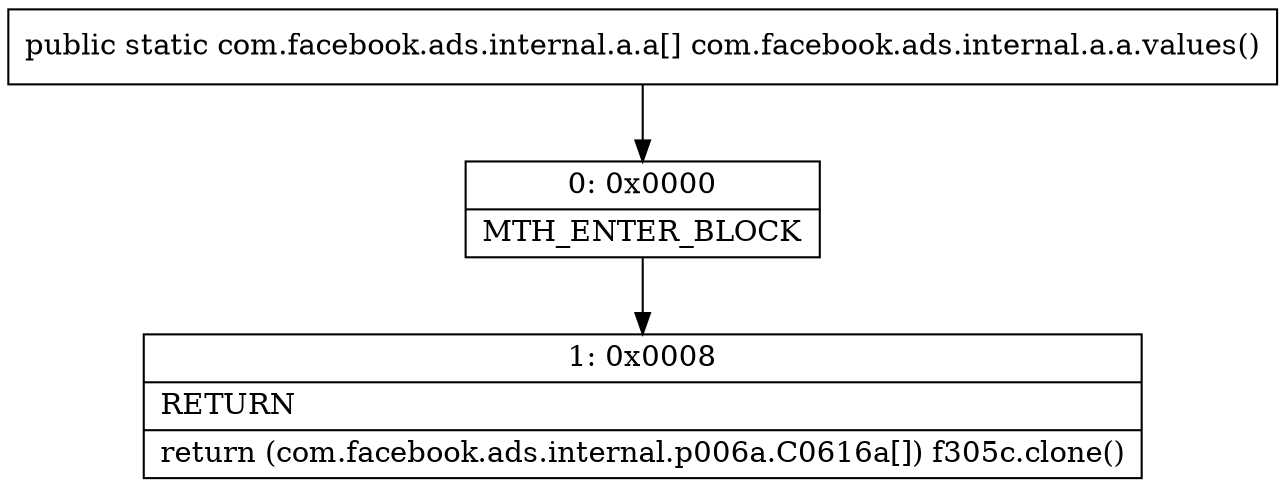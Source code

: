 digraph "CFG forcom.facebook.ads.internal.a.a.values()[Lcom\/facebook\/ads\/internal\/a\/a;" {
Node_0 [shape=record,label="{0\:\ 0x0000|MTH_ENTER_BLOCK\l}"];
Node_1 [shape=record,label="{1\:\ 0x0008|RETURN\l|return (com.facebook.ads.internal.p006a.C0616a[]) f305c.clone()\l}"];
MethodNode[shape=record,label="{public static com.facebook.ads.internal.a.a[] com.facebook.ads.internal.a.a.values() }"];
MethodNode -> Node_0;
Node_0 -> Node_1;
}

